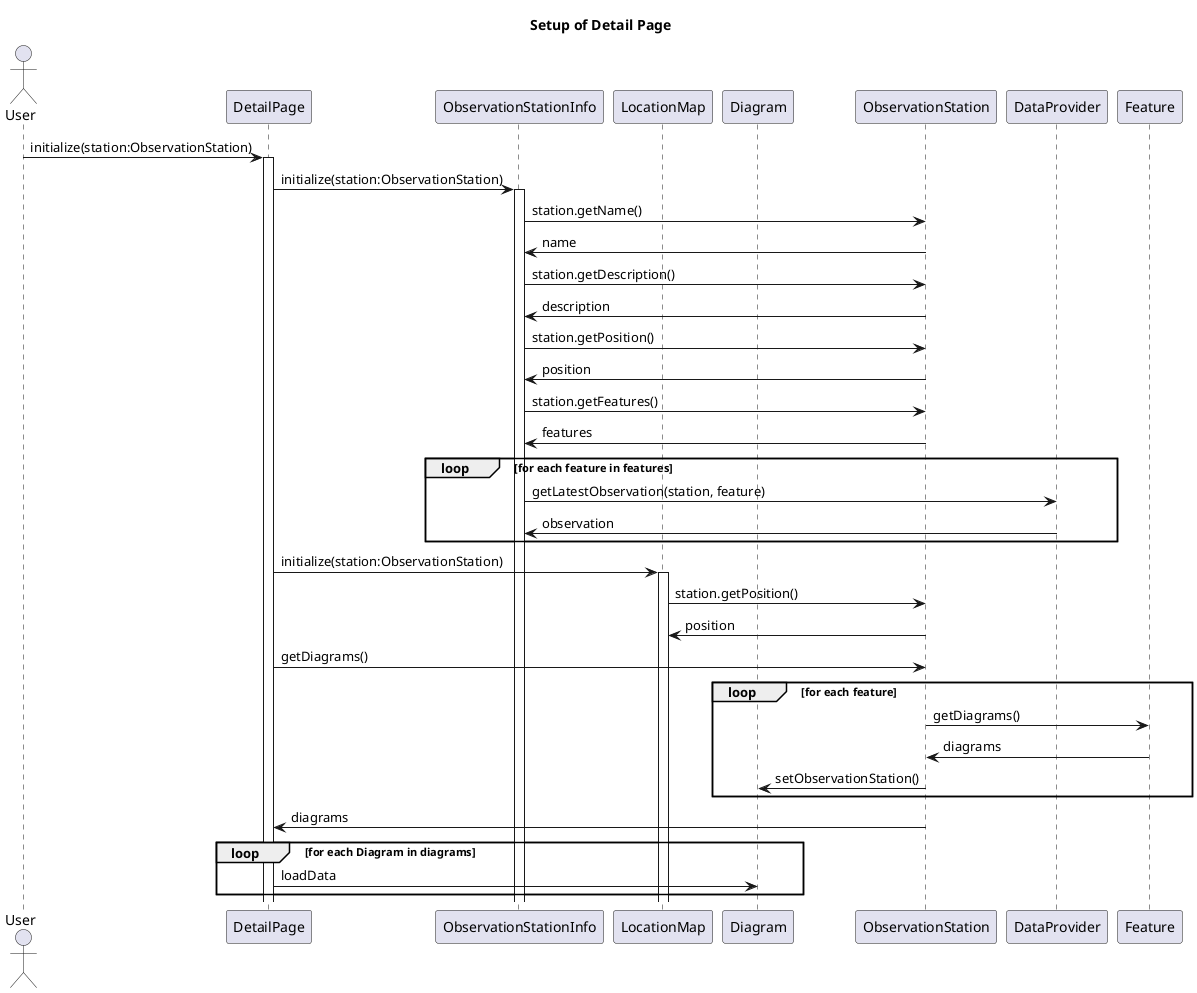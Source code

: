 @startuml

title Setup of Detail Page

actor User
participant  DetailPage
participant  ObservationStationInfo
participant  LocationMap
participant  Diagram
participant  ObservationStation
participant  DataProvider

User -> DetailPage : initialize(station:ObservationStation)
activate DetailPage

DetailPage -> ObservationStationInfo : initialize(station:ObservationStation)
activate ObservationStationInfo
ObservationStationInfo -> ObservationStation : station.getName()
ObservationStationInfo <- ObservationStation : name
ObservationStationInfo -> ObservationStation: station.getDescription()
ObservationStationInfo <- ObservationStation : description
ObservationStationInfo -> ObservationStation : station.getPosition()
ObservationStationInfo <- ObservationStation : position
ObservationStationInfo -> ObservationStation : station.getFeatures()
ObservationStationInfo <- ObservationStation : features
loop for each feature in features
    ObservationStationInfo -> DataProvider : getLatestObservation(station, feature)
    ObservationStationInfo <- DataProvider : observation
end

DetailPage -> LocationMap : initialize(station:ObservationStation)
activate LocationMap
LocationMap -> ObservationStation : station.getPosition()
LocationMap <- ObservationStation : position

DetailPage -> ObservationStation : getDiagrams()
loop for each feature
    ObservationStation -> Feature : getDiagrams()
    ObservationStation <- Feature : diagrams
    ObservationStation -> Diagram : setObservationStation()
end
DetailPage <- ObservationStation : diagrams

loop for each Diagram in diagrams
    DetailPage -> Diagram: loadData
end

@enduml